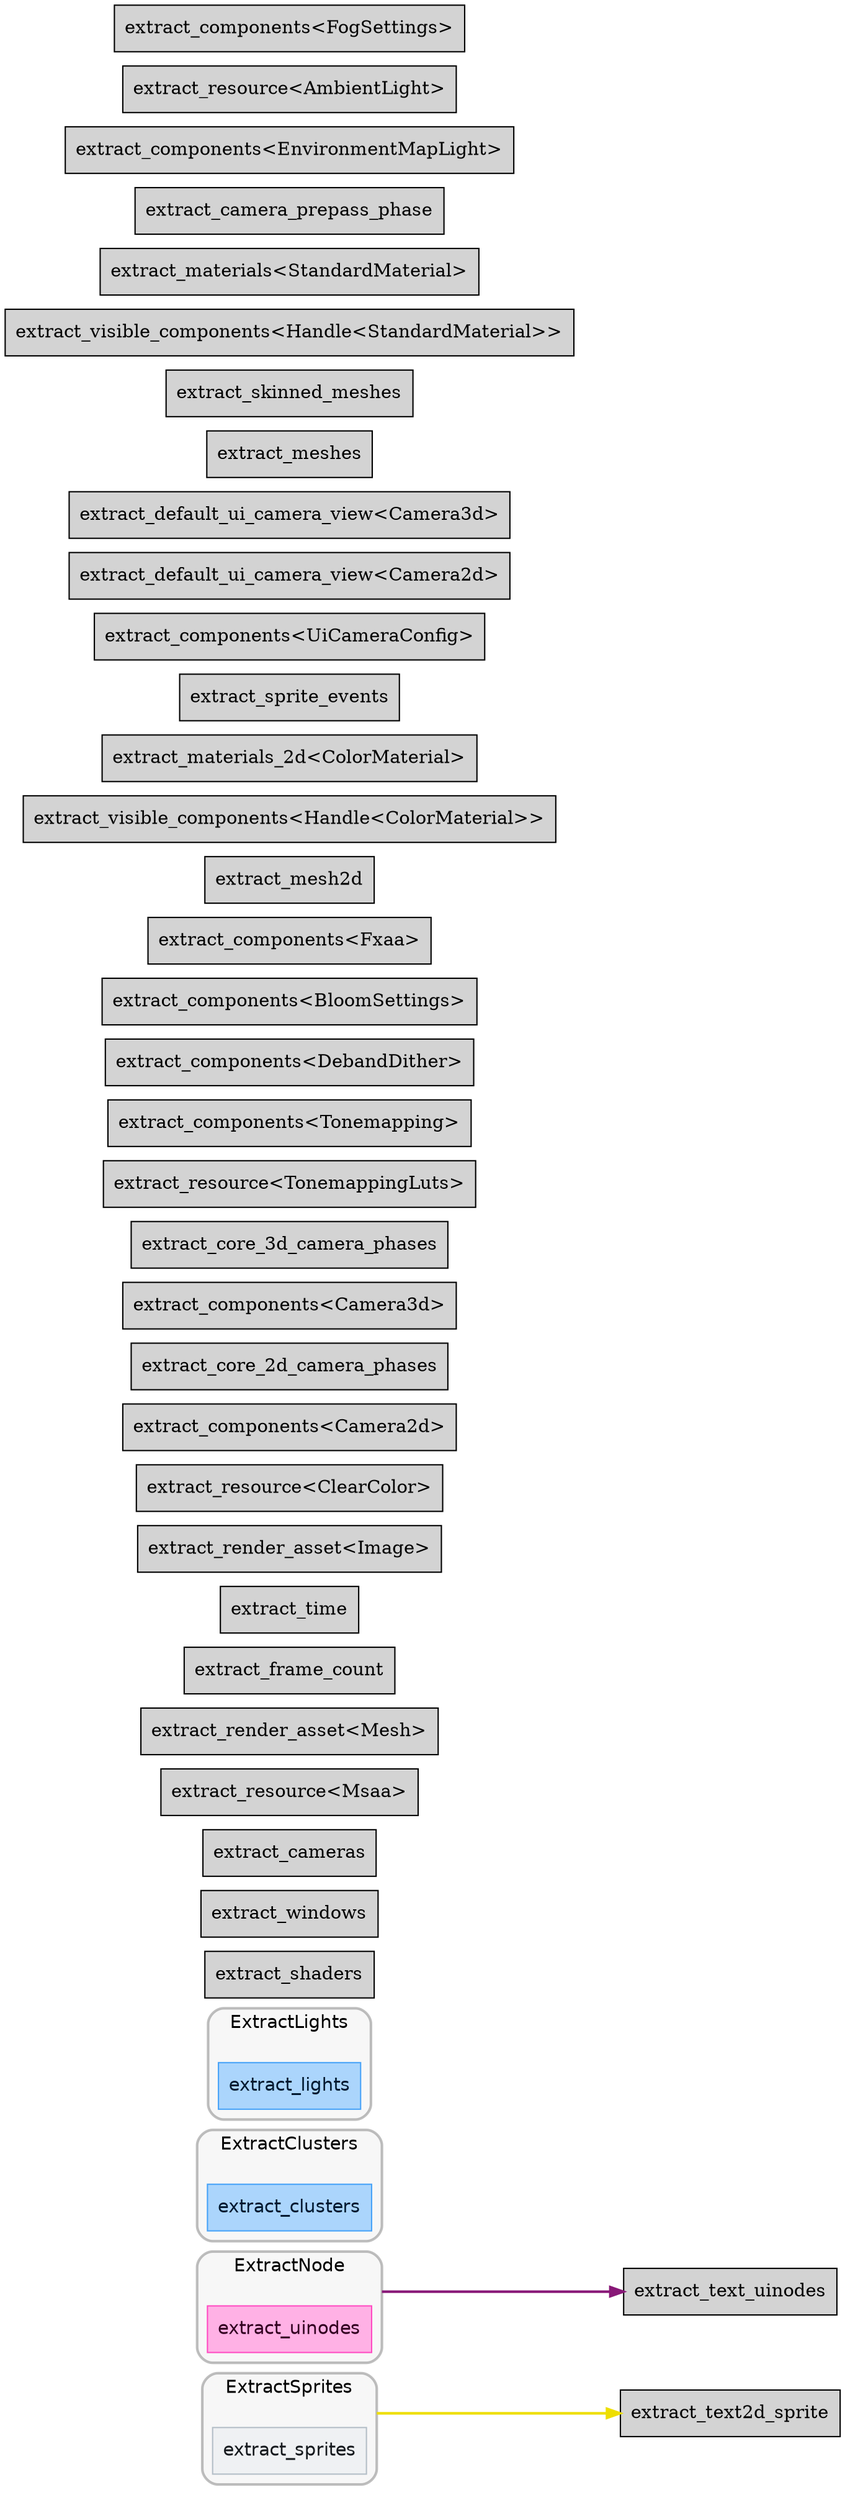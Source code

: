 digraph "" {
	"compound"="true";
	"splines"="spline";
	"rankdir"="LR";
	"bgcolor"="white";
	"fontname"="Helvetica";
	"nodesep"="0.15";
	edge ["penwidth"="2"];
	node ["shape"="box", "style"="filled"];
	subgraph "clusternode_Set(22)" {
		"style"="rounded,filled";
		"label"="ExtractSprites";
		"tooltip"="ExtractSprites";
		"fillcolor"="#00000008";
		"color"="#00000040";
		"penwidth"="2";
		"set_marker_node_Set(22)" ["style"="invis", "label"="", "height"="0", "shape"="point"]
		"node_System(21)" ["label"="extract_sprites", "tooltip"="bevy_sprite::render::extract_sprites", "fillcolor"="#eff1f3", "fontname"="Helvetica", "fontcolor"="#15191d", "color"="#b4bec7", "penwidth"="1"]
	}
	
	subgraph "clusternode_Set(29)" {
		"style"="rounded,filled";
		"label"="ExtractNode";
		"tooltip"="ExtractNode";
		"fillcolor"="#00000008";
		"color"="#00000040";
		"penwidth"="2";
		"set_marker_node_Set(29)" ["style"="invis", "label"="", "height"="0", "shape"="point"]
		"node_System(27)" ["label"="extract_uinodes", "tooltip"="bevy_ui::render::extract_uinodes", "fillcolor"="#ffb1e5", "fontname"="Helvetica", "fontcolor"="#320021", "color"="#ff4bc2", "penwidth"="1"]
	}
	
	subgraph "clusternode_Set(40)" {
		"style"="rounded,filled";
		"label"="ExtractClusters";
		"tooltip"="ExtractClusters";
		"fillcolor"="#00000008";
		"color"="#00000040";
		"penwidth"="2";
		"set_marker_node_Set(40)" ["style"="invis", "label"="", "height"="0", "shape"="point"]
		"node_System(37)" ["label"="extract_clusters", "tooltip"="bevy_pbr::render::light::extract_clusters", "fillcolor"="#abd5fc", "fontname"="Helvetica", "fontcolor"="#011a31", "color"="#48a3f8", "penwidth"="1"]
	}
	
	subgraph "clusternode_Set(42)" {
		"style"="rounded,filled";
		"label"="ExtractLights";
		"tooltip"="ExtractLights";
		"fillcolor"="#00000008";
		"color"="#00000040";
		"penwidth"="2";
		"set_marker_node_Set(42)" ["style"="invis", "label"="", "height"="0", "shape"="point"]
		"node_System(38)" ["label"="extract_lights", "tooltip"="bevy_pbr::render::light::extract_lights", "fillcolor"="#abd5fc", "fontname"="Helvetica", "fontcolor"="#011a31", "color"="#48a3f8", "penwidth"="1"]
	}
	
	"node_System(0)" ["label"="extract_shaders", "tooltip"="bevy_render::render_resource::pipeline_cache::PipelineCache::extract_shaders"]
	"node_System(1)" ["label"="extract_windows", "tooltip"="bevy_render::view::window::extract_windows"]
	"node_System(2)" ["label"="extract_cameras", "tooltip"="bevy_render::camera::camera::extract_cameras"]
	"node_System(3)" ["label"="extract_resource<Msaa>", "tooltip"="bevy_render::extract_resource::extract_resource<bevy_render::view::Msaa>"]
	"node_System(4)" ["label"="extract_render_asset<Mesh>", "tooltip"="bevy_render::render_asset::extract_render_asset<bevy_render::mesh::mesh::Mesh>"]
	"node_System(5)" ["label"="extract_frame_count", "tooltip"="bevy_render::globals::extract_frame_count"]
	"node_System(6)" ["label"="extract_time", "tooltip"="bevy_render::globals::extract_time"]
	"node_System(7)" ["label"="extract_render_asset<Image>", "tooltip"="bevy_render::render_asset::extract_render_asset<bevy_render::texture::image::Image>"]
	"node_System(8)" ["label"="extract_resource<ClearColor>", "tooltip"="bevy_render::extract_resource::extract_resource<bevy_core_pipeline::clear_color::ClearColor>"]
	"node_System(9)" ["label"="extract_components<Camera2d>", "tooltip"="bevy_render::extract_component::extract_components<bevy_core_pipeline::core_2d::camera_2d::Camera2d>"]
	"node_System(10)" ["label"="extract_core_2d_camera_phases", "tooltip"="bevy_core_pipeline::core_2d::extract_core_2d_camera_phases"]
	"node_System(11)" ["label"="extract_components<Camera3d>", "tooltip"="bevy_render::extract_component::extract_components<bevy_core_pipeline::core_3d::camera_3d::Camera3d>"]
	"node_System(12)" ["label"="extract_core_3d_camera_phases", "tooltip"="bevy_core_pipeline::core_3d::extract_core_3d_camera_phases"]
	"node_System(13)" ["label"="extract_resource<TonemappingLuts>", "tooltip"="bevy_render::extract_resource::extract_resource<bevy_core_pipeline::tonemapping::TonemappingLuts>"]
	"node_System(14)" ["label"="extract_components<Tonemapping>", "tooltip"="bevy_render::extract_component::extract_components<bevy_core_pipeline::tonemapping::Tonemapping>"]
	"node_System(15)" ["label"="extract_components<DebandDither>", "tooltip"="bevy_render::extract_component::extract_components<bevy_core_pipeline::tonemapping::DebandDither>"]
	"node_System(16)" ["label"="extract_components<BloomSettings>", "tooltip"="bevy_render::extract_component::extract_components<bevy_core_pipeline::bloom::settings::BloomSettings>"]
	"node_System(17)" ["label"="extract_components<Fxaa>", "tooltip"="bevy_render::extract_component::extract_components<bevy_core_pipeline::fxaa::Fxaa>"]
	"node_System(18)" ["label"="extract_mesh2d", "tooltip"="bevy_sprite::mesh2d::mesh::extract_mesh2d"]
	"node_System(19)" ["label"="extract_visible_components<Handle<ColorMaterial>>", "tooltip"="bevy_render::extract_component::extract_visible_components<bevy_asset::handle::Handle<bevy_sprite::mesh2d::color_material::ColorMaterial>>"]
	"node_System(20)" ["label"="extract_materials_2d<ColorMaterial>", "tooltip"="bevy_sprite::mesh2d::material::extract_materials_2d<bevy_sprite::mesh2d::color_material::ColorMaterial>"]
	"node_System(22)" ["label"="extract_sprite_events", "tooltip"="bevy_sprite::render::extract_sprite_events"]
	"node_System(23)" ["label"="extract_text2d_sprite", "tooltip"="bevy_text::text2d::extract_text2d_sprite"]
	"node_System(24)" ["label"="extract_components<UiCameraConfig>", "tooltip"="bevy_render::extract_component::extract_components<bevy_ui::camera_config::UiCameraConfig>"]
	"node_System(25)" ["label"="extract_default_ui_camera_view<Camera2d>", "tooltip"="bevy_ui::render::extract_default_ui_camera_view<bevy_core_pipeline::core_2d::camera_2d::Camera2d>"]
	"node_System(26)" ["label"="extract_default_ui_camera_view<Camera3d>", "tooltip"="bevy_ui::render::extract_default_ui_camera_view<bevy_core_pipeline::core_3d::camera_3d::Camera3d>"]
	"node_System(28)" ["label"="extract_text_uinodes", "tooltip"="bevy_ui::render::extract_text_uinodes"]
	"node_System(29)" ["label"="extract_meshes", "tooltip"="bevy_pbr::render::mesh::extract_meshes"]
	"node_System(30)" ["label"="extract_skinned_meshes", "tooltip"="bevy_pbr::render::mesh::extract_skinned_meshes"]
	"node_System(31)" ["label"="extract_visible_components<Handle<StandardMaterial>>", "tooltip"="bevy_render::extract_component::extract_visible_components<bevy_asset::handle::Handle<bevy_pbr::pbr_material::StandardMaterial>>"]
	"node_System(32)" ["label"="extract_materials<StandardMaterial>", "tooltip"="bevy_pbr::material::extract_materials<bevy_pbr::pbr_material::StandardMaterial>"]
	"node_System(33)" ["label"="extract_camera_prepass_phase", "tooltip"="bevy_pbr::prepass::extract_camera_prepass_phase"]
	"node_System(34)" ["label"="extract_components<EnvironmentMapLight>", "tooltip"="bevy_render::extract_component::extract_components<bevy_pbr::environment_map::EnvironmentMapLight>"]
	"node_System(35)" ["label"="extract_resource<AmbientLight>", "tooltip"="bevy_render::extract_resource::extract_resource<bevy_pbr::light::AmbientLight>"]
	"node_System(36)" ["label"="extract_components<FogSettings>", "tooltip"="bevy_render::extract_component::extract_components<bevy_pbr::fog::FogSettings>"]
	"set_marker_node_Set(22)" -> "node_System(23)" ["lhead"="", "ltail"="clusternode_Set(22)", "tooltip"="ExtractSprites → extract_text2d_sprite", "color"="#eede00"]
	"set_marker_node_Set(29)" -> "node_System(28)" ["lhead"="", "ltail"="clusternode_Set(29)", "tooltip"="ExtractNode → extract_text_uinodes", "color"="#881877"]
}
